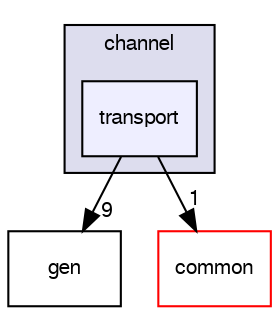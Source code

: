 digraph "/var/lib/jenkins/workspace/kaa_public/client/client-multi/client-cpp/kaa/channel/transport" {
  bgcolor=transparent;
  compound=true
  node [ fontsize="10", fontname="FreeSans"];
  edge [ labelfontsize="10", labelfontname="FreeSans"];
  subgraph clusterdir_cc7a0b3e40e6d5784f28ccb8570c48e4 {
    graph [ bgcolor="#ddddee", pencolor="black", label="channel" fontname="FreeSans", fontsize="10", URL="dir_cc7a0b3e40e6d5784f28ccb8570c48e4.html"]
  dir_72e82a741f91e55c6bfde9e14d3a220a [shape=box, label="transport", style="filled", fillcolor="#eeeeff", pencolor="black", URL="dir_72e82a741f91e55c6bfde9e14d3a220a.html"];
  }
  dir_80ec5060bc6d7f417824a467cc449eef [shape=box label="gen" URL="dir_80ec5060bc6d7f417824a467cc449eef.html"];
  dir_f09aedf21136cf3760d7f5c15a2e0d3d [shape=box label="common" color="red" URL="dir_f09aedf21136cf3760d7f5c15a2e0d3d.html"];
  dir_72e82a741f91e55c6bfde9e14d3a220a->dir_80ec5060bc6d7f417824a467cc449eef [headlabel="9", labeldistance=1.5 headhref="dir_000045_000057.html"];
  dir_72e82a741f91e55c6bfde9e14d3a220a->dir_f09aedf21136cf3760d7f5c15a2e0d3d [headlabel="1", labeldistance=1.5 headhref="dir_000045_000046.html"];
}
